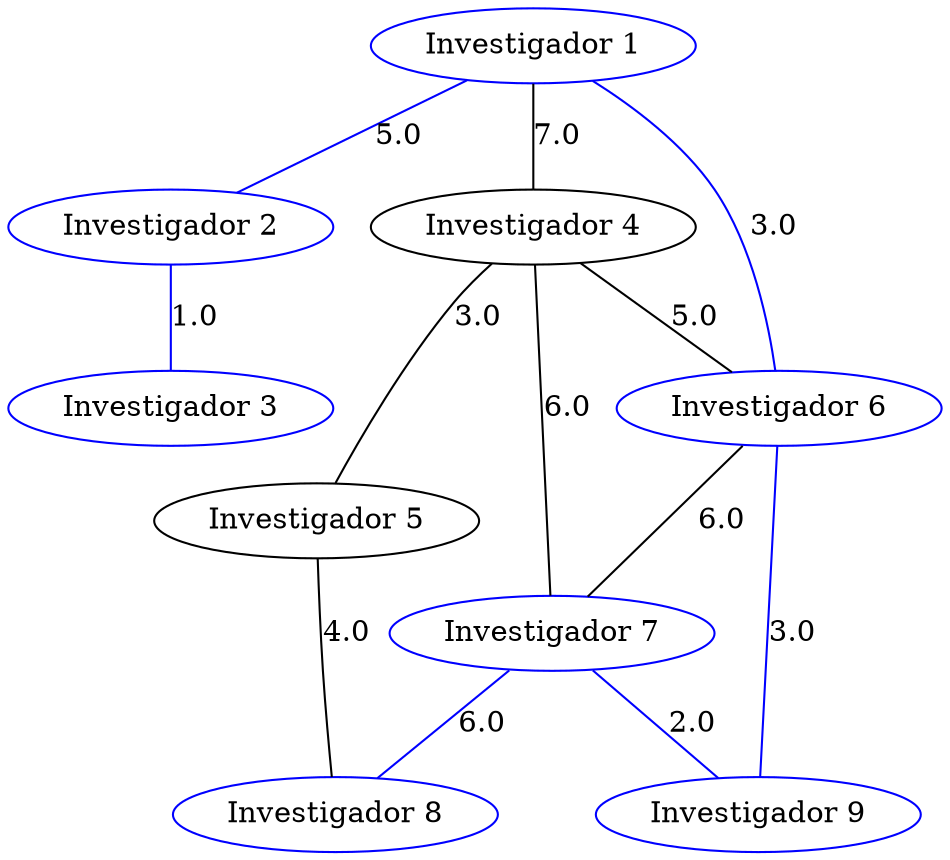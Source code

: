 strict graph G {
  1 [ color="blue" label="Investigador 1" ];
  2 [ color="blue" label="Investigador 2" ];
  3 [ color="blue" label="Investigador 3" ];
  4 [ color="black" label="Investigador 4" ];
  5 [ color="black" label="Investigador 5" ];
  6 [ color="blue" label="Investigador 6" ];
  7 [ color="blue" label="Investigador 7" ];
  8 [ color="blue" label="Investigador 8" ];
  9 [ color="blue" label="Investigador 9" ];
  1 -- 6 [ color="blue" label="3.0" ];
  1 -- 2 [ color="blue" label="5.0" ];
  1 -- 4 [ label="7.0" ];
  4 -- 7 [ label="6.0" ];
  4 -- 5 [ label="3.0" ];
  4 -- 6 [ label="5.0" ];
  5 -- 8 [ label="4.0" ];
  6 -- 9 [ color="blue" label="3.0" ];
  6 -- 7 [ label="6.0" ];
  7 -- 8 [ color="blue" label="6.0" ];
  7 -- 9 [ color="blue" label="2.0" ];
  2 -- 3 [ color="blue" label="1.0" ];
}
